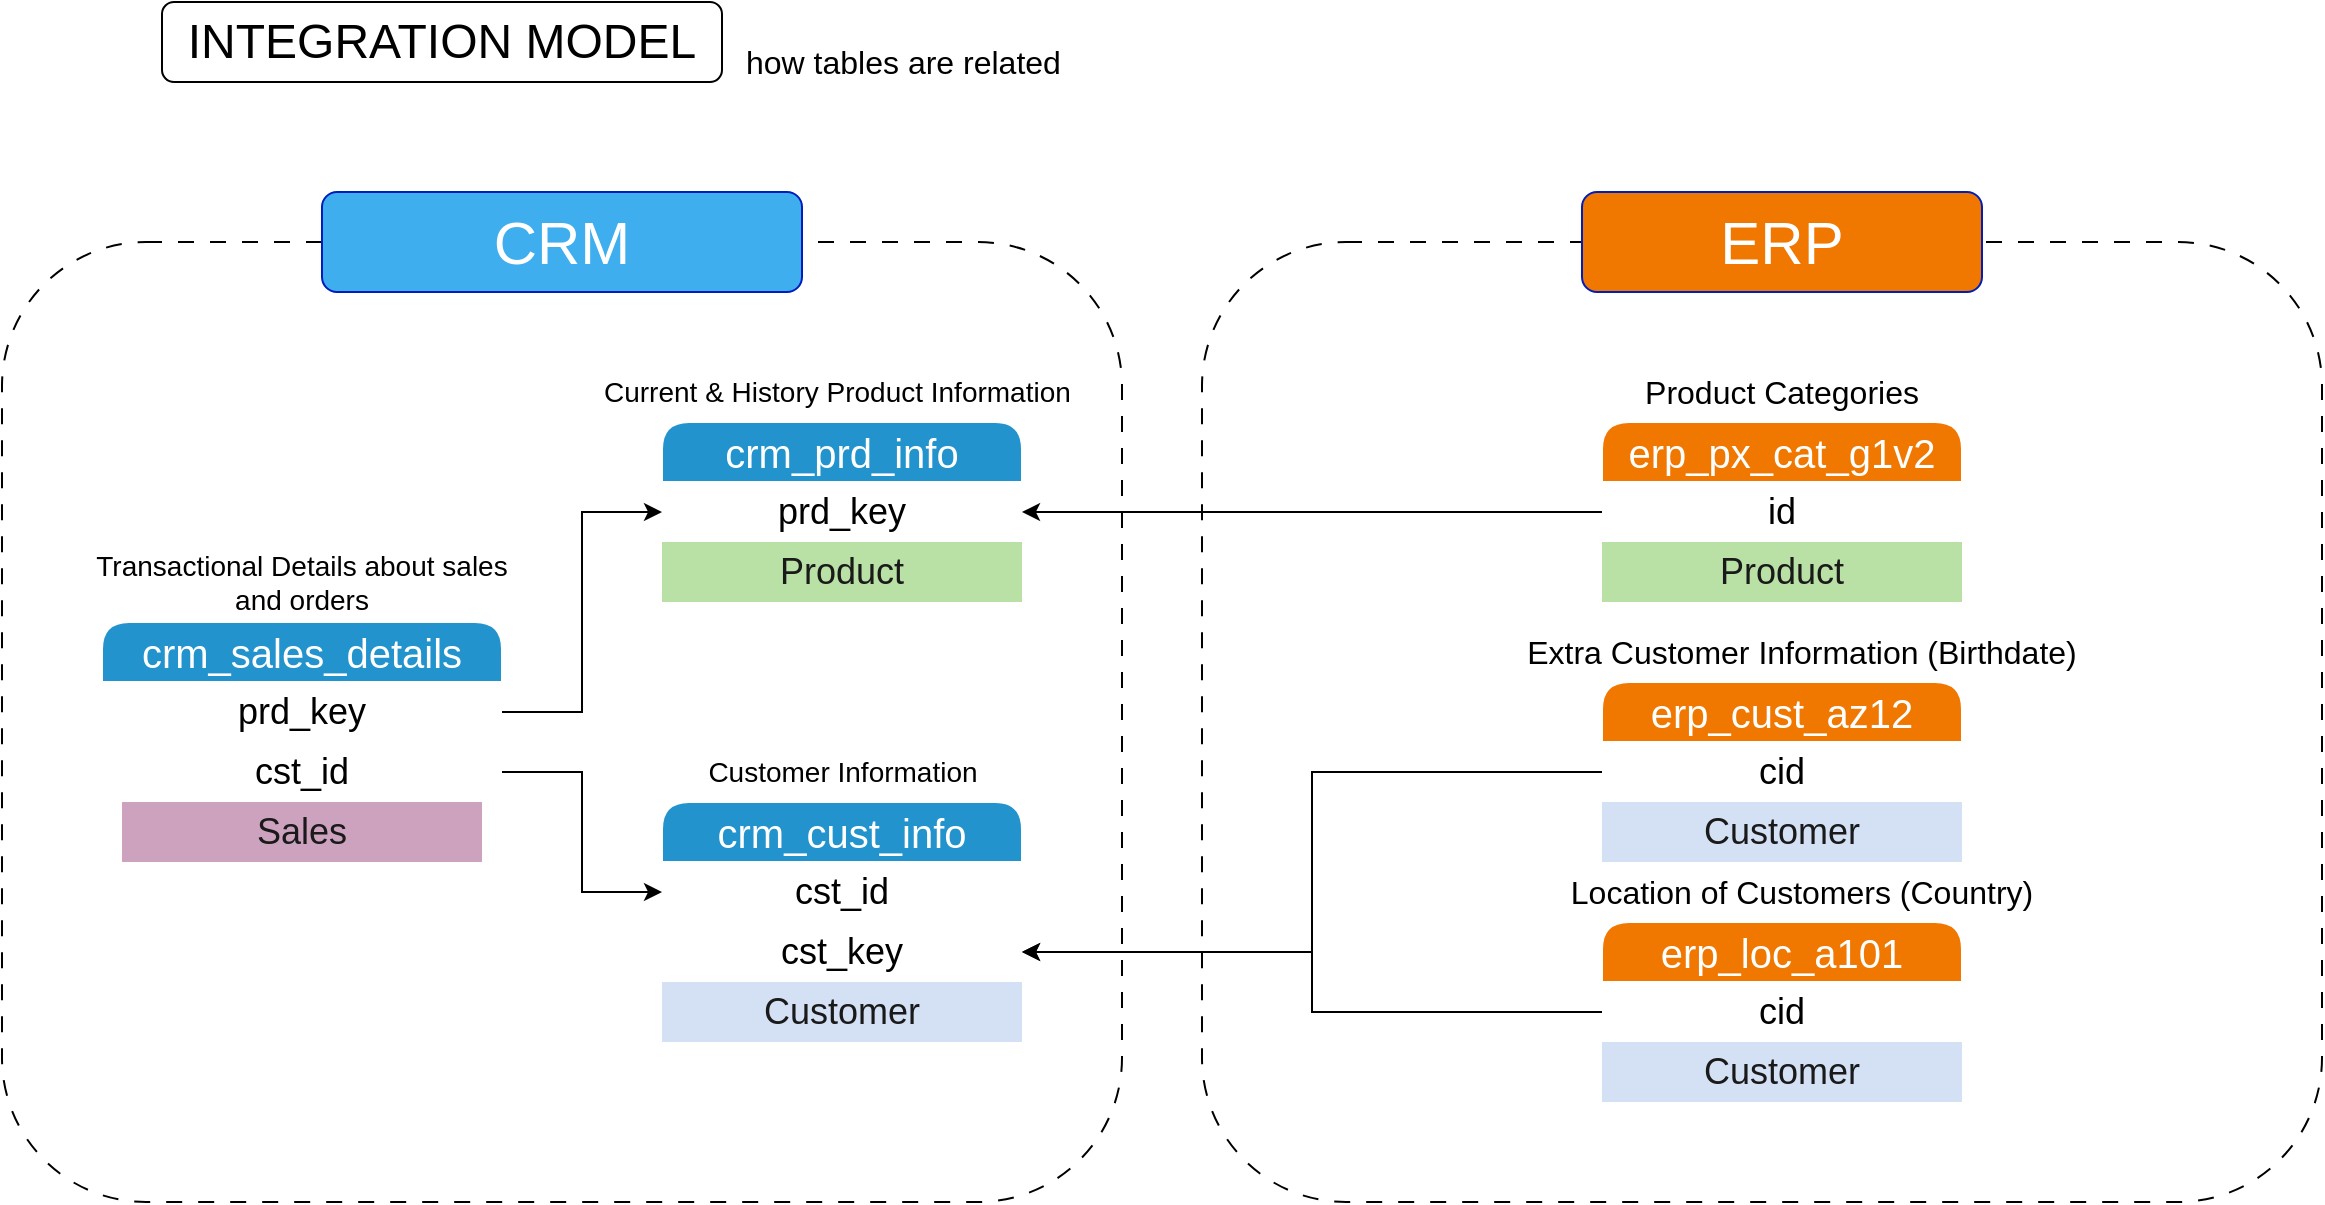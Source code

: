 <mxfile version="28.0.6">
  <diagram name="Page-1" id="qS-MtxOBZho5qfBt3JPi">
    <mxGraphModel dx="2128" dy="1003" grid="1" gridSize="10" guides="1" tooltips="1" connect="1" arrows="1" fold="1" page="1" pageScale="1" pageWidth="827" pageHeight="1169" math="0" shadow="0">
      <root>
        <mxCell id="0" />
        <mxCell id="1" parent="0" />
        <mxCell id="sgm_DtMdpudfwkRci84X-1" value="INTEGRATION MODEL" style="rounded=1;whiteSpace=wrap;html=1;fontSize=24;" parent="1" vertex="1">
          <mxGeometry x="40" y="40" width="280" height="40" as="geometry" />
        </mxCell>
        <mxCell id="sgm_DtMdpudfwkRci84X-2" value="&lt;font style=&quot;font-size: 16px;&quot;&gt;how tables are related&lt;/font&gt;" style="text;html=1;align=left;verticalAlign=middle;whiteSpace=wrap;rounded=0;" parent="1" vertex="1">
          <mxGeometry x="330" y="60" width="240" height="20" as="geometry" />
        </mxCell>
        <mxCell id="sgm_DtMdpudfwkRci84X-3" value="&lt;font style=&quot;font-size: 20px;&quot;&gt;crm_sales_details&lt;/font&gt;" style="swimlane;fontStyle=0;childLayout=stackLayout;horizontal=1;startSize=30;horizontalStack=0;resizeParent=1;resizeParentMax=0;resizeLast=0;collapsible=1;marginBottom=0;whiteSpace=wrap;html=1;rounded=1;swimlaneLine=1;fillColor=#2293CC;fontColor=#ffffff;strokeColor=#FFFFFF;" parent="1" vertex="1">
          <mxGeometry x="10" y="350" width="200" height="90" as="geometry" />
        </mxCell>
        <mxCell id="sgm_DtMdpudfwkRci84X-4" value="prd_key" style="text;strokeColor=none;fillColor=none;align=center;verticalAlign=middle;spacingLeft=4;spacingRight=4;overflow=hidden;points=[[0,0.5],[1,0.5]];portConstraint=eastwest;rotatable=0;whiteSpace=wrap;html=1;fontSize=18;" parent="sgm_DtMdpudfwkRci84X-3" vertex="1">
          <mxGeometry y="30" width="200" height="30" as="geometry" />
        </mxCell>
        <mxCell id="sgm_DtMdpudfwkRci84X-5" value="cst_id" style="text;strokeColor=none;fillColor=none;align=center;verticalAlign=middle;spacingLeft=4;spacingRight=4;overflow=hidden;points=[[0,0.5],[1,0.5]];portConstraint=eastwest;rotatable=0;whiteSpace=wrap;html=1;fontSize=18;" parent="sgm_DtMdpudfwkRci84X-3" vertex="1">
          <mxGeometry y="60" width="200" height="30" as="geometry" />
        </mxCell>
        <mxCell id="sgm_DtMdpudfwkRci84X-7" value="Transactional Details about sales and orders" style="text;strokeColor=none;fillColor=none;align=center;verticalAlign=middle;spacingLeft=4;spacingRight=4;overflow=hidden;points=[[0,0.5],[1,0.5]];portConstraint=eastwest;rotatable=0;whiteSpace=wrap;html=1;fontSize=14;" parent="1" vertex="1">
          <mxGeometry y="310" width="220" height="40" as="geometry" />
        </mxCell>
        <mxCell id="sgm_DtMdpudfwkRci84X-8" value="&lt;font style=&quot;font-size: 20px;&quot;&gt;crm_cust_info&lt;/font&gt;" style="swimlane;fontStyle=0;childLayout=stackLayout;horizontal=1;startSize=30;horizontalStack=0;resizeParent=1;resizeParentMax=0;resizeLast=0;collapsible=1;marginBottom=0;whiteSpace=wrap;html=1;rounded=1;swimlaneLine=1;fillColor=#2293CC;fontColor=#ffffff;strokeColor=#FFFFFF;" parent="1" vertex="1">
          <mxGeometry x="290" y="440" width="180" height="90" as="geometry" />
        </mxCell>
        <mxCell id="sgm_DtMdpudfwkRci84X-9" value="cst_id" style="text;strokeColor=none;fillColor=none;align=center;verticalAlign=middle;spacingLeft=4;spacingRight=4;overflow=hidden;points=[[0,0.5],[1,0.5]];portConstraint=eastwest;rotatable=0;whiteSpace=wrap;html=1;fontSize=18;fontStyle=0" parent="sgm_DtMdpudfwkRci84X-8" vertex="1">
          <mxGeometry y="30" width="180" height="30" as="geometry" />
        </mxCell>
        <mxCell id="sgm_DtMdpudfwkRci84X-10" value="cst_key" style="text;strokeColor=none;fillColor=none;align=center;verticalAlign=middle;spacingLeft=4;spacingRight=4;overflow=hidden;points=[[0,0.5],[1,0.5]];portConstraint=eastwest;rotatable=0;whiteSpace=wrap;html=1;fontSize=18;fontStyle=0" parent="sgm_DtMdpudfwkRci84X-8" vertex="1">
          <mxGeometry y="60" width="180" height="30" as="geometry" />
        </mxCell>
        <mxCell id="sgm_DtMdpudfwkRci84X-11" value="&lt;font style=&quot;font-size: 20px;&quot;&gt;crm_prd_info&lt;/font&gt;" style="swimlane;fontStyle=0;childLayout=stackLayout;horizontal=1;startSize=30;horizontalStack=0;resizeParent=1;resizeParentMax=0;resizeLast=0;collapsible=1;marginBottom=0;whiteSpace=wrap;html=1;rounded=1;swimlaneLine=1;fillColor=#2293CC;fontColor=#ffffff;strokeColor=#FFFFFF;" parent="1" vertex="1">
          <mxGeometry x="290" y="250" width="180" height="60" as="geometry" />
        </mxCell>
        <mxCell id="sgm_DtMdpudfwkRci84X-12" value="prd_key" style="text;strokeColor=none;fillColor=none;align=center;verticalAlign=middle;spacingLeft=4;spacingRight=4;overflow=hidden;points=[[0,0.5],[1,0.5]];portConstraint=eastwest;rotatable=0;whiteSpace=wrap;html=1;fontSize=18;" parent="sgm_DtMdpudfwkRci84X-11" vertex="1">
          <mxGeometry y="30" width="180" height="30" as="geometry" />
        </mxCell>
        <mxCell id="sgm_DtMdpudfwkRci84X-14" value="Current &amp;amp; History Product Information" style="text;strokeColor=none;fillColor=none;align=left;verticalAlign=middle;spacingLeft=4;spacingRight=4;overflow=hidden;points=[[0,0.5],[1,0.5]];portConstraint=eastwest;rotatable=0;whiteSpace=wrap;html=1;fontSize=14;" parent="1" vertex="1">
          <mxGeometry x="255" y="220" width="250" height="30" as="geometry" />
        </mxCell>
        <mxCell id="sgm_DtMdpudfwkRci84X-15" value="Customer Information" style="text;strokeColor=none;fillColor=none;align=center;verticalAlign=middle;spacingLeft=4;spacingRight=4;overflow=hidden;points=[[0,0.5],[1,0.5]];portConstraint=eastwest;rotatable=0;whiteSpace=wrap;html=1;fontSize=14;fontStyle=0" parent="1" vertex="1">
          <mxGeometry x="307.5" y="410" width="145" height="30" as="geometry" />
        </mxCell>
        <mxCell id="sgm_DtMdpudfwkRci84X-18" style="edgeStyle=orthogonalEdgeStyle;rounded=0;orthogonalLoop=1;jettySize=auto;html=1;entryX=0;entryY=0.5;entryDx=0;entryDy=0;" parent="1" source="sgm_DtMdpudfwkRci84X-5" target="sgm_DtMdpudfwkRci84X-9" edge="1">
          <mxGeometry relative="1" as="geometry" />
        </mxCell>
        <mxCell id="sgm_DtMdpudfwkRci84X-20" style="edgeStyle=orthogonalEdgeStyle;rounded=0;orthogonalLoop=1;jettySize=auto;html=1;exitX=1;exitY=0.5;exitDx=0;exitDy=0;entryX=0;entryY=0.5;entryDx=0;entryDy=0;" parent="1" source="sgm_DtMdpudfwkRci84X-4" target="sgm_DtMdpudfwkRci84X-12" edge="1">
          <mxGeometry relative="1" as="geometry" />
        </mxCell>
        <mxCell id="sgm_DtMdpudfwkRci84X-21" value="&lt;font style=&quot;font-size: 20px;&quot;&gt;erp_cust_az12&lt;/font&gt;" style="swimlane;fontStyle=0;childLayout=stackLayout;horizontal=1;startSize=30;horizontalStack=0;resizeParent=1;resizeParentMax=0;resizeLast=0;collapsible=1;marginBottom=0;whiteSpace=wrap;html=1;rounded=1;swimlaneLine=1;fillColor=#F07800;fontColor=#ffffff;strokeColor=#FFFFFF;" parent="1" vertex="1">
          <mxGeometry x="760" y="380" width="180" height="60" as="geometry" />
        </mxCell>
        <mxCell id="sgm_DtMdpudfwkRci84X-22" value="cid" style="text;strokeColor=none;fillColor=none;align=center;verticalAlign=middle;spacingLeft=4;spacingRight=4;overflow=hidden;points=[[0,0.5],[1,0.5]];portConstraint=eastwest;rotatable=0;whiteSpace=wrap;html=1;fontSize=18;" parent="sgm_DtMdpudfwkRci84X-21" vertex="1">
          <mxGeometry y="30" width="180" height="30" as="geometry" />
        </mxCell>
        <mxCell id="sgm_DtMdpudfwkRci84X-23" value="&lt;font style=&quot;font-size: 20px;&quot;&gt;erp_loc_a101&lt;/font&gt;" style="swimlane;fontStyle=0;childLayout=stackLayout;horizontal=1;startSize=30;horizontalStack=0;resizeParent=1;resizeParentMax=0;resizeLast=0;collapsible=1;marginBottom=0;whiteSpace=wrap;html=1;rounded=1;swimlaneLine=1;fillColor=#F07800;fontColor=#ffffff;strokeColor=#FFFFFF;" parent="1" vertex="1">
          <mxGeometry x="760" y="500" width="180" height="60" as="geometry" />
        </mxCell>
        <mxCell id="sgm_DtMdpudfwkRci84X-24" value="cid" style="text;strokeColor=none;fillColor=none;align=center;verticalAlign=middle;spacingLeft=4;spacingRight=4;overflow=hidden;points=[[0,0.5],[1,0.5]];portConstraint=eastwest;rotatable=0;whiteSpace=wrap;html=1;fontSize=18;" parent="sgm_DtMdpudfwkRci84X-23" vertex="1">
          <mxGeometry y="30" width="180" height="30" as="geometry" />
        </mxCell>
        <mxCell id="sgm_DtMdpudfwkRci84X-25" value="&lt;font style=&quot;font-size: 20px;&quot;&gt;erp_px_cat_g1v2&lt;/font&gt;" style="swimlane;fontStyle=0;childLayout=stackLayout;horizontal=1;startSize=30;horizontalStack=0;resizeParent=1;resizeParentMax=0;resizeLast=0;collapsible=1;marginBottom=0;whiteSpace=wrap;html=1;rounded=1;swimlaneLine=1;fillColor=#F07800;fontColor=#ffffff;strokeColor=#FFFFFF;" parent="1" vertex="1">
          <mxGeometry x="760" y="250" width="180" height="60" as="geometry" />
        </mxCell>
        <mxCell id="sgm_DtMdpudfwkRci84X-26" value="id" style="text;strokeColor=none;fillColor=none;align=center;verticalAlign=middle;spacingLeft=4;spacingRight=4;overflow=hidden;points=[[0,0.5],[1,0.5]];portConstraint=eastwest;rotatable=0;whiteSpace=wrap;html=1;fontSize=18;" parent="sgm_DtMdpudfwkRci84X-25" vertex="1">
          <mxGeometry y="30" width="180" height="30" as="geometry" />
        </mxCell>
        <mxCell id="sgm_DtMdpudfwkRci84X-27" style="edgeStyle=orthogonalEdgeStyle;rounded=0;orthogonalLoop=1;jettySize=auto;html=1;" parent="1" source="sgm_DtMdpudfwkRci84X-26" target="sgm_DtMdpudfwkRci84X-12" edge="1">
          <mxGeometry relative="1" as="geometry" />
        </mxCell>
        <mxCell id="sgm_DtMdpudfwkRci84X-31" style="edgeStyle=orthogonalEdgeStyle;rounded=0;orthogonalLoop=1;jettySize=auto;html=1;entryX=1;entryY=0.5;entryDx=0;entryDy=0;" parent="1" source="sgm_DtMdpudfwkRci84X-22" target="sgm_DtMdpudfwkRci84X-10" edge="1">
          <mxGeometry relative="1" as="geometry" />
        </mxCell>
        <mxCell id="sgm_DtMdpudfwkRci84X-32" style="edgeStyle=orthogonalEdgeStyle;rounded=0;orthogonalLoop=1;jettySize=auto;html=1;" parent="1" source="sgm_DtMdpudfwkRci84X-24" target="sgm_DtMdpudfwkRci84X-10" edge="1">
          <mxGeometry relative="1" as="geometry" />
        </mxCell>
        <mxCell id="sgm_DtMdpudfwkRci84X-33" value="" style="rounded=1;whiteSpace=wrap;html=1;fillColor=none;dashed=1;dashPattern=8 8;" parent="1" vertex="1">
          <mxGeometry x="560" y="160" width="560" height="480" as="geometry" />
        </mxCell>
        <mxCell id="sgm_DtMdpudfwkRci84X-34" value="" style="rounded=1;whiteSpace=wrap;html=1;fillColor=none;dashed=1;dashPattern=8 8;" parent="1" vertex="1">
          <mxGeometry x="-40" y="160" width="560" height="480" as="geometry" />
        </mxCell>
        <mxCell id="sgm_DtMdpudfwkRci84X-35" value="&lt;font style=&quot;font-size: 30px;&quot;&gt;CRM&lt;/font&gt;" style="rounded=1;whiteSpace=wrap;html=1;fillColor=#3EAEEF;fontColor=#ffffff;strokeColor=#001DBC;" parent="1" vertex="1">
          <mxGeometry x="120" y="135" width="240" height="50" as="geometry" />
        </mxCell>
        <mxCell id="sgm_DtMdpudfwkRci84X-36" value="&lt;font style=&quot;font-size: 30px;&quot;&gt;ERP&lt;/font&gt;" style="rounded=1;whiteSpace=wrap;html=1;fillColor=#F07800;fontColor=#ffffff;strokeColor=#001DBC;" parent="1" vertex="1">
          <mxGeometry x="750" y="135" width="200" height="50" as="geometry" />
        </mxCell>
        <mxCell id="oWU60EkH8mEY5RX_hzy8-1" value="Product Categories" style="text;html=1;align=center;verticalAlign=middle;whiteSpace=wrap;rounded=0;fontSize=16;fontStyle=0" vertex="1" parent="1">
          <mxGeometry x="760" y="220" width="180" height="30" as="geometry" />
        </mxCell>
        <mxCell id="oWU60EkH8mEY5RX_hzy8-3" value="Extra Customer Information (Birthdate)" style="text;html=1;align=center;verticalAlign=middle;whiteSpace=wrap;rounded=0;fontSize=16;fontStyle=0" vertex="1" parent="1">
          <mxGeometry x="710" y="350" width="300" height="30" as="geometry" />
        </mxCell>
        <mxCell id="oWU60EkH8mEY5RX_hzy8-4" value="Location of Customers (Country)" style="text;html=1;align=center;verticalAlign=middle;whiteSpace=wrap;rounded=0;fontSize=16;fontStyle=0" vertex="1" parent="1">
          <mxGeometry x="740" y="470" width="240" height="30" as="geometry" />
        </mxCell>
        <mxCell id="oWU60EkH8mEY5RX_hzy8-5" value="Product" style="text;html=1;align=center;verticalAlign=middle;whiteSpace=wrap;rounded=0;fontSize=18;fillColor=#B9E0A5;fontColor=#1A1A1A;" vertex="1" parent="1">
          <mxGeometry x="290" y="310" width="180" height="30" as="geometry" />
        </mxCell>
        <mxCell id="oWU60EkH8mEY5RX_hzy8-6" value="Product" style="text;html=1;align=center;verticalAlign=middle;whiteSpace=wrap;rounded=0;fontSize=18;fillColor=#B9E0A5;fontColor=#1A1A1A;" vertex="1" parent="1">
          <mxGeometry x="760" y="310" width="180" height="30" as="geometry" />
        </mxCell>
        <mxCell id="oWU60EkH8mEY5RX_hzy8-7" value="Customer" style="text;html=1;align=center;verticalAlign=middle;whiteSpace=wrap;rounded=0;fontSize=18;fillColor=#D4E1F5;fontColor=#1A1A1A;" vertex="1" parent="1">
          <mxGeometry x="760" y="440" width="180" height="30" as="geometry" />
        </mxCell>
        <mxCell id="oWU60EkH8mEY5RX_hzy8-8" value="Customer" style="text;html=1;align=center;verticalAlign=middle;whiteSpace=wrap;rounded=0;fontSize=18;fillColor=#D4E1F5;fontColor=#1A1A1A;" vertex="1" parent="1">
          <mxGeometry x="760" y="560" width="180" height="30" as="geometry" />
        </mxCell>
        <mxCell id="oWU60EkH8mEY5RX_hzy8-9" value="Customer" style="text;html=1;align=center;verticalAlign=middle;whiteSpace=wrap;rounded=0;fontSize=18;fillColor=#D4E1F5;fontColor=#1A1A1A;" vertex="1" parent="1">
          <mxGeometry x="290" y="530" width="180" height="30" as="geometry" />
        </mxCell>
        <mxCell id="oWU60EkH8mEY5RX_hzy8-10" value="Sales" style="text;html=1;align=center;verticalAlign=middle;whiteSpace=wrap;rounded=0;fontSize=18;fillColor=#CDA2BE;fontColor=#1A1A1A;" vertex="1" parent="1">
          <mxGeometry x="20" y="440" width="180" height="30" as="geometry" />
        </mxCell>
      </root>
    </mxGraphModel>
  </diagram>
</mxfile>
